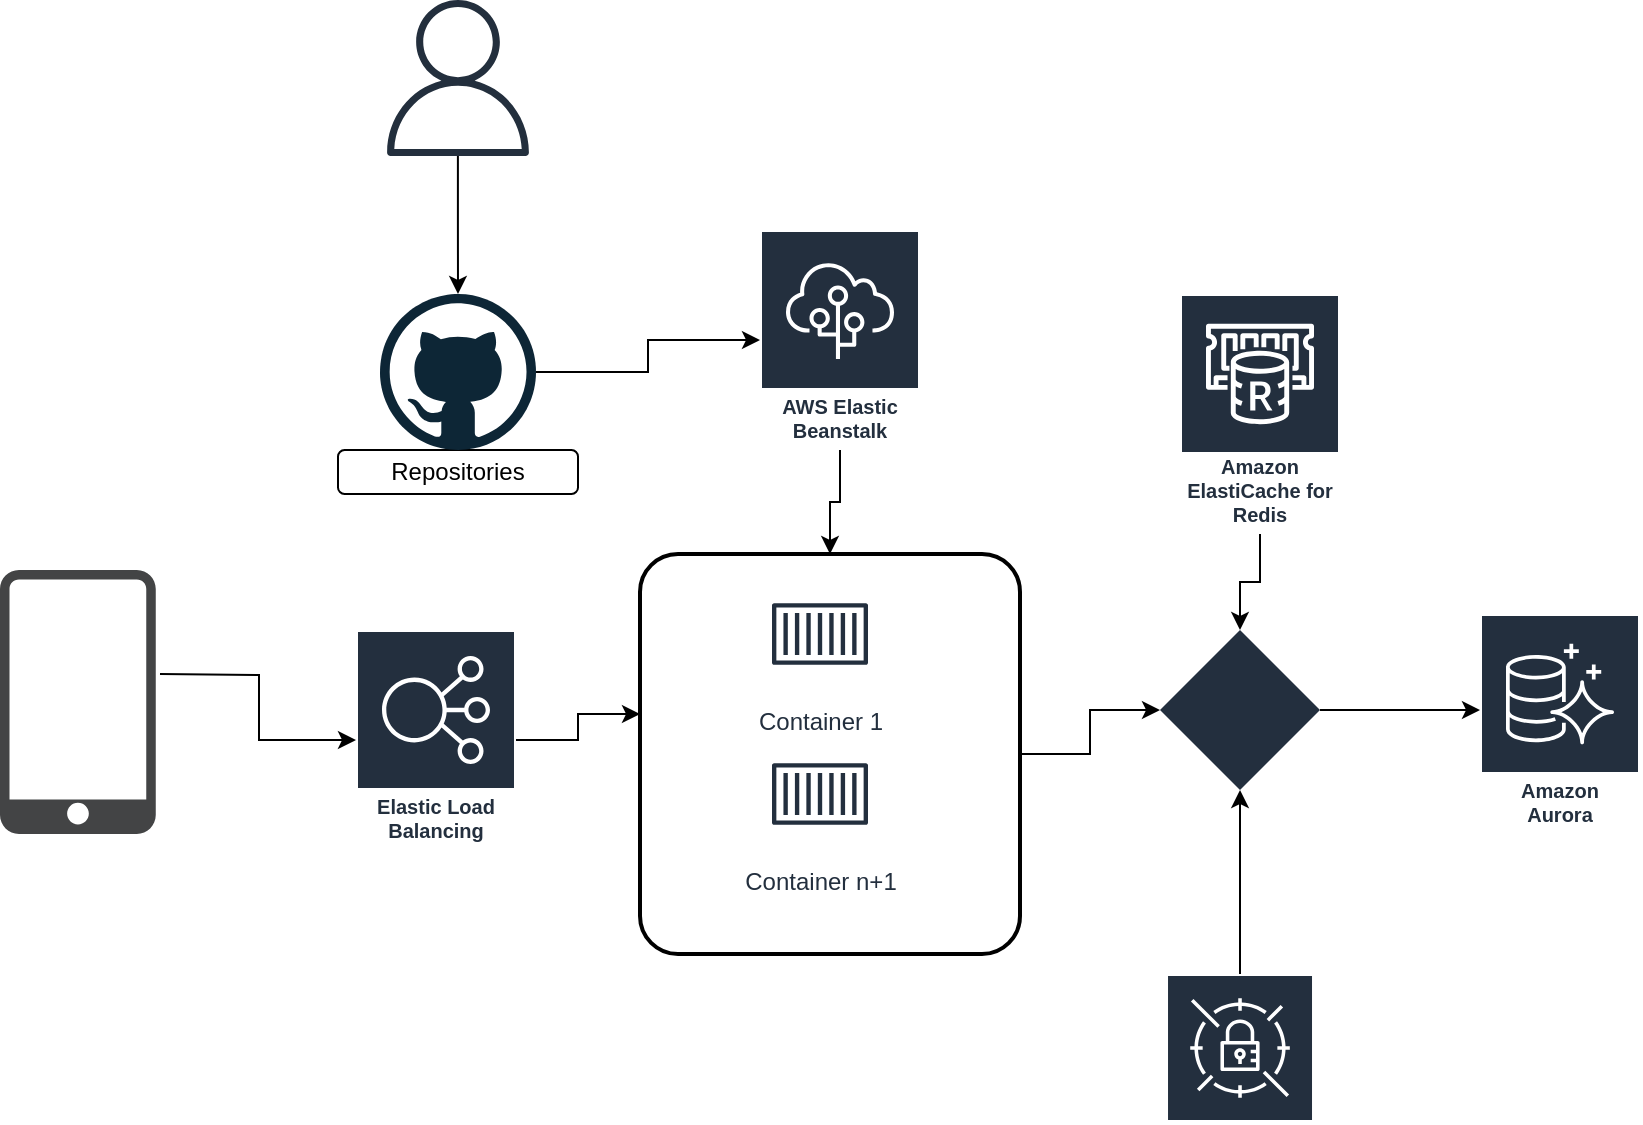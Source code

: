 <mxfile version="26.0.14">
  <diagram id="Ht1M8jgEwFfnCIfOTk4-" name="Page-1">
    <mxGraphModel dx="1578" dy="1058" grid="1" gridSize="10" guides="1" tooltips="1" connect="1" arrows="1" fold="1" page="1" pageScale="1" pageWidth="1169" pageHeight="827" math="0" shadow="0">
      <root>
        <mxCell id="0" />
        <mxCell id="1" parent="0" />
        <mxCell id="dUggy9YAXrd2Rz0z9RZD-44" value="&lt;div&gt;Repositories&lt;/div&gt;" style="rounded=1;whiteSpace=wrap;html=1;" vertex="1" parent="1">
          <mxGeometry x="359" y="285" width="120" height="22" as="geometry" />
        </mxCell>
        <mxCell id="dUggy9YAXrd2Rz0z9RZD-41" style="edgeStyle=orthogonalEdgeStyle;rounded=0;orthogonalLoop=1;jettySize=auto;html=1;" edge="1" parent="1" source="dUggy9YAXrd2Rz0z9RZD-37" target="dUggy9YAXrd2Rz0z9RZD-29">
          <mxGeometry relative="1" as="geometry" />
        </mxCell>
        <mxCell id="dUggy9YAXrd2Rz0z9RZD-37" value="" style="rounded=1;arcSize=10;dashed=0;fillColor=none;gradientColor=none;strokeWidth=2;" vertex="1" parent="1">
          <mxGeometry x="510" y="337" width="190" height="200" as="geometry" />
        </mxCell>
        <mxCell id="dUggy9YAXrd2Rz0z9RZD-18" style="edgeStyle=orthogonalEdgeStyle;rounded=0;orthogonalLoop=1;jettySize=auto;html=1;entryX=0;entryY=0.4;entryDx=0;entryDy=0;entryPerimeter=0;" edge="1" parent="1" source="dUggy9YAXrd2Rz0z9RZD-9" target="dUggy9YAXrd2Rz0z9RZD-37">
          <mxGeometry relative="1" as="geometry">
            <mxPoint x="555.179" y="416" as="targetPoint" />
          </mxGeometry>
        </mxCell>
        <mxCell id="dUggy9YAXrd2Rz0z9RZD-9" value="Elastic Load Balancing" style="sketch=0;outlineConnect=0;fontColor=#232F3E;gradientColor=none;strokeColor=#ffffff;fillColor=#232F3E;dashed=0;verticalLabelPosition=middle;verticalAlign=bottom;align=center;html=1;whiteSpace=wrap;fontSize=10;fontStyle=1;spacing=3;shape=mxgraph.aws4.productIcon;prIcon=mxgraph.aws4.elastic_load_balancing;" vertex="1" parent="1">
          <mxGeometry x="368" y="375" width="80" height="110" as="geometry" />
        </mxCell>
        <mxCell id="dUggy9YAXrd2Rz0z9RZD-42" style="edgeStyle=orthogonalEdgeStyle;rounded=0;orthogonalLoop=1;jettySize=auto;html=1;" edge="1" parent="1" target="dUggy9YAXrd2Rz0z9RZD-9">
          <mxGeometry relative="1" as="geometry">
            <mxPoint x="270" y="397" as="sourcePoint" />
          </mxGeometry>
        </mxCell>
        <mxCell id="dUggy9YAXrd2Rz0z9RZD-57" style="edgeStyle=orthogonalEdgeStyle;rounded=0;orthogonalLoop=1;jettySize=auto;html=1;" edge="1" parent="1" source="dUggy9YAXrd2Rz0z9RZD-13" target="dUggy9YAXrd2Rz0z9RZD-55">
          <mxGeometry relative="1" as="geometry" />
        </mxCell>
        <mxCell id="dUggy9YAXrd2Rz0z9RZD-13" value="" style="sketch=0;outlineConnect=0;fontColor=#232F3E;fillColor=#232F3E;strokeColor=#ffffff;dashed=0;verticalLabelPosition=bottom;verticalAlign=top;align=center;html=1;fontSize=12;fontStyle=0;aspect=fixed;shape=mxgraph.weblogos.github;resIcon=mxgraph.aws4.ecr;gradientColor=none;labelPosition=center;" vertex="1" parent="1">
          <mxGeometry x="380" y="207" width="78" height="78" as="geometry" />
        </mxCell>
        <mxCell id="dUggy9YAXrd2Rz0z9RZD-21" style="edgeStyle=orthogonalEdgeStyle;rounded=0;orthogonalLoop=1;jettySize=auto;html=1;entryX=0;entryY=0.5;entryDx=0;entryDy=0;entryPerimeter=0;" edge="1" parent="1" source="dUggy9YAXrd2Rz0z9RZD-29">
          <mxGeometry relative="1" as="geometry">
            <mxPoint x="930" y="415" as="targetPoint" />
          </mxGeometry>
        </mxCell>
        <mxCell id="dUggy9YAXrd2Rz0z9RZD-31" style="edgeStyle=orthogonalEdgeStyle;rounded=0;orthogonalLoop=1;jettySize=auto;html=1;entryX=0.5;entryY=1;entryDx=0;entryDy=0;" edge="1" parent="1" source="dUggy9YAXrd2Rz0z9RZD-16" target="dUggy9YAXrd2Rz0z9RZD-29">
          <mxGeometry relative="1" as="geometry" />
        </mxCell>
        <mxCell id="dUggy9YAXrd2Rz0z9RZD-16" value="" style="sketch=0;outlineConnect=0;fontColor=#232F3E;fillColor=#232F3E;strokeColor=#ffffff;dashed=0;verticalLabelPosition=middle;verticalAlign=bottom;align=center;html=1;fontSize=10;fontStyle=1;aspect=fixed;shape=mxgraph.aws4.productIcon;resIcon=mxgraph.aws4.secrets_manager;gradientColor=none;whiteSpace=wrap;spacing=3;prIcon=mxgraph.aws4.secrets_manager;" vertex="1" parent="1">
          <mxGeometry x="773.01" y="547" width="74" height="74" as="geometry" />
        </mxCell>
        <mxCell id="dUggy9YAXrd2Rz0z9RZD-34" style="edgeStyle=orthogonalEdgeStyle;rounded=0;orthogonalLoop=1;jettySize=auto;html=1;entryX=0.5;entryY=0;entryDx=0;entryDy=0;" edge="1" parent="1" source="dUggy9YAXrd2Rz0z9RZD-51" target="dUggy9YAXrd2Rz0z9RZD-29">
          <mxGeometry relative="1" as="geometry">
            <mxPoint x="810" y="297" as="sourcePoint" />
          </mxGeometry>
        </mxCell>
        <mxCell id="dUggy9YAXrd2Rz0z9RZD-29" value="" style="rhombus;whiteSpace=wrap;html=1;verticalAlign=top;fillColor=#232F3E;strokeColor=none;fontColor=#232F3E;sketch=0;gradientColor=none;dashed=0;fontStyle=0;pointerEvents=1;" vertex="1" parent="1">
          <mxGeometry x="770.005" y="375" width="80" height="80" as="geometry" />
        </mxCell>
        <mxCell id="dUggy9YAXrd2Rz0z9RZD-36" value="Container 1" style="sketch=0;outlineConnect=0;fontColor=#232F3E;gradientColor=none;strokeColor=#232F3E;fillColor=#ffffff;dashed=0;verticalLabelPosition=bottom;verticalAlign=top;align=center;html=1;fontSize=12;fontStyle=0;aspect=fixed;shape=mxgraph.aws4.resourceIcon;resIcon=mxgraph.aws4.container_1;" vertex="1" parent="1">
          <mxGeometry x="570" y="347" width="60" height="60" as="geometry" />
        </mxCell>
        <mxCell id="dUggy9YAXrd2Rz0z9RZD-40" value="&lt;div&gt;Container n+1&lt;/div&gt;" style="sketch=0;outlineConnect=0;fontColor=#232F3E;gradientColor=none;strokeColor=#232F3E;fillColor=#ffffff;dashed=0;verticalLabelPosition=bottom;verticalAlign=top;align=center;html=1;fontSize=12;fontStyle=0;aspect=fixed;shape=mxgraph.aws4.resourceIcon;resIcon=mxgraph.aws4.container_1;" vertex="1" parent="1">
          <mxGeometry x="570" y="427" width="60" height="60" as="geometry" />
        </mxCell>
        <mxCell id="dUggy9YAXrd2Rz0z9RZD-50" value="Amazon&#xa;Aurora" style="sketch=0;outlineConnect=0;fontColor=#232F3E;gradientColor=none;strokeColor=#ffffff;fillColor=#232F3E;dashed=0;verticalLabelPosition=middle;verticalAlign=bottom;align=center;html=1;whiteSpace=wrap;fontSize=10;fontStyle=1;spacing=3;shape=mxgraph.aws4.productIcon;prIcon=mxgraph.aws4.aurora;" vertex="1" parent="1">
          <mxGeometry x="930" y="367" width="80" height="110" as="geometry" />
        </mxCell>
        <mxCell id="dUggy9YAXrd2Rz0z9RZD-51" value="Amazon ElastiCache for Redis" style="sketch=0;outlineConnect=0;fontColor=#232F3E;gradientColor=none;strokeColor=#ffffff;fillColor=#232F3E;dashed=0;verticalLabelPosition=middle;verticalAlign=bottom;align=center;html=1;whiteSpace=wrap;fontSize=10;fontStyle=1;spacing=3;shape=mxgraph.aws4.productIcon;prIcon=mxgraph.aws4.elasticache_for_redis;" vertex="1" parent="1">
          <mxGeometry x="780" y="207" width="80" height="120" as="geometry" />
        </mxCell>
        <mxCell id="dUggy9YAXrd2Rz0z9RZD-52" value="" style="sketch=0;pointerEvents=1;shadow=0;dashed=0;html=1;strokeColor=none;fillColor=#434445;aspect=fixed;labelPosition=center;verticalLabelPosition=bottom;verticalAlign=top;align=center;outlineConnect=0;shape=mxgraph.vvd.phone;" vertex="1" parent="1">
          <mxGeometry x="190" y="345" width="77.88" height="132" as="geometry" />
        </mxCell>
        <mxCell id="dUggy9YAXrd2Rz0z9RZD-54" style="edgeStyle=orthogonalEdgeStyle;rounded=0;orthogonalLoop=1;jettySize=auto;html=1;" edge="1" parent="1" source="dUggy9YAXrd2Rz0z9RZD-53" target="dUggy9YAXrd2Rz0z9RZD-13">
          <mxGeometry relative="1" as="geometry" />
        </mxCell>
        <mxCell id="dUggy9YAXrd2Rz0z9RZD-53" value="" style="sketch=0;outlineConnect=0;fontColor=#232F3E;gradientColor=none;fillColor=#232F3D;strokeColor=none;dashed=0;verticalLabelPosition=bottom;verticalAlign=top;align=center;html=1;fontSize=12;fontStyle=0;aspect=fixed;pointerEvents=1;shape=mxgraph.aws4.user;" vertex="1" parent="1">
          <mxGeometry x="380" y="60" width="78" height="78" as="geometry" />
        </mxCell>
        <mxCell id="dUggy9YAXrd2Rz0z9RZD-56" style="edgeStyle=orthogonalEdgeStyle;rounded=0;orthogonalLoop=1;jettySize=auto;html=1;entryX=0.5;entryY=0;entryDx=0;entryDy=0;" edge="1" parent="1" source="dUggy9YAXrd2Rz0z9RZD-55" target="dUggy9YAXrd2Rz0z9RZD-37">
          <mxGeometry relative="1" as="geometry" />
        </mxCell>
        <mxCell id="dUggy9YAXrd2Rz0z9RZD-55" value="AWS Elastic Beanstalk" style="sketch=0;outlineConnect=0;fontColor=#232F3E;gradientColor=none;strokeColor=#ffffff;fillColor=#232F3E;dashed=0;verticalLabelPosition=middle;verticalAlign=bottom;align=center;html=1;whiteSpace=wrap;fontSize=10;fontStyle=1;spacing=3;shape=mxgraph.aws4.productIcon;prIcon=mxgraph.aws4.elastic_beanstalk;" vertex="1" parent="1">
          <mxGeometry x="570" y="175" width="80" height="110" as="geometry" />
        </mxCell>
      </root>
    </mxGraphModel>
  </diagram>
</mxfile>
